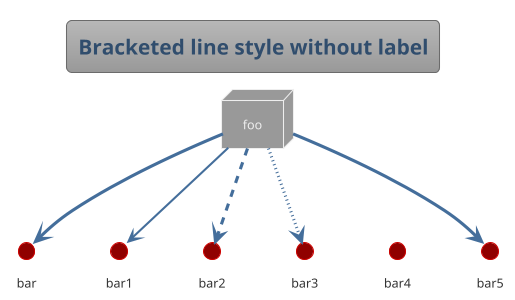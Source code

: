 @startuml
!theme spacelab

node foo
title Bracketed line style without label
foo --> bar
foo -[bold]-> bar1
foo -[dashed]-> bar2
foo -[dotted]-> bar3
foo -[hidden]-> bar4
foo -[plain]-> bar5
@enduml
